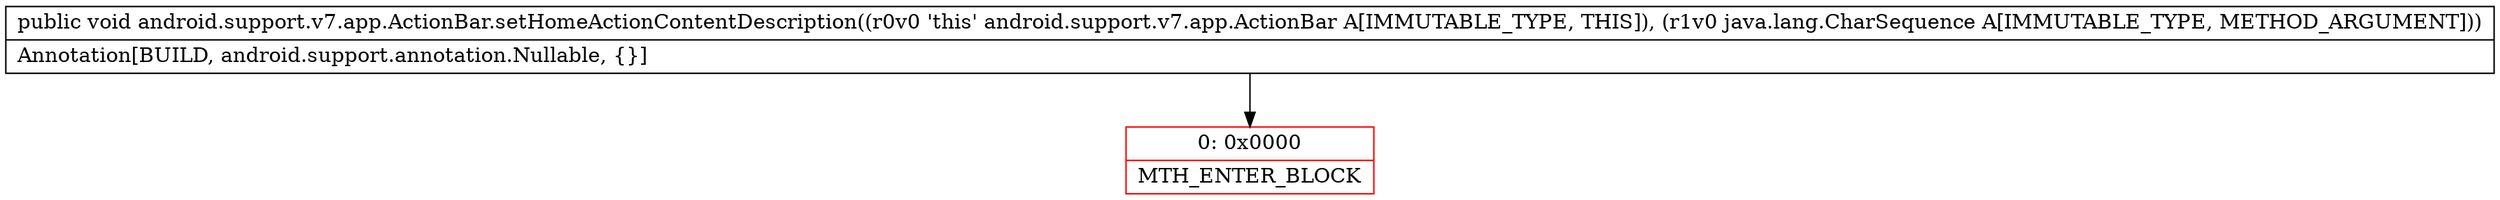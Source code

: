 digraph "CFG forandroid.support.v7.app.ActionBar.setHomeActionContentDescription(Ljava\/lang\/CharSequence;)V" {
subgraph cluster_Region_299789155 {
label = "R(0)";
node [shape=record,color=blue];
}
Node_0 [shape=record,color=red,label="{0\:\ 0x0000|MTH_ENTER_BLOCK\l}"];
MethodNode[shape=record,label="{public void android.support.v7.app.ActionBar.setHomeActionContentDescription((r0v0 'this' android.support.v7.app.ActionBar A[IMMUTABLE_TYPE, THIS]), (r1v0 java.lang.CharSequence A[IMMUTABLE_TYPE, METHOD_ARGUMENT]))  | Annotation[BUILD, android.support.annotation.Nullable, \{\}]\l}"];
MethodNode -> Node_0;
}

